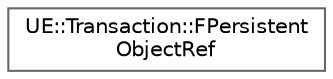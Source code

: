 digraph "Graphical Class Hierarchy"
{
 // INTERACTIVE_SVG=YES
 // LATEX_PDF_SIZE
  bgcolor="transparent";
  edge [fontname=Helvetica,fontsize=10,labelfontname=Helvetica,labelfontsize=10];
  node [fontname=Helvetica,fontsize=10,shape=box,height=0.2,width=0.4];
  rankdir="LR";
  Node0 [id="Node000000",label="UE::Transaction::FPersistent\lObjectRef",height=0.2,width=0.4,color="grey40", fillcolor="white", style="filled",URL="$df/d3c/structUE_1_1Transaction_1_1FPersistentObjectRef.html",tooltip="This type is necessary because the blueprint system is destroying and creating CDOs at edit time (usu..."];
}
